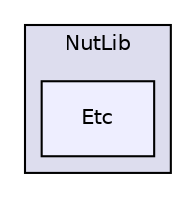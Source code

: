 digraph "NutLib/Etc" {
  compound=true
  node [ fontsize="10", fontname="Helvetica"];
  edge [ labelfontsize="10", labelfontname="Helvetica"];
  subgraph clusterdir_8b1cfa3accea10fc5ecd39c63013c190 {
    graph [ bgcolor="#ddddee", pencolor="black", label="NutLib" fontname="Helvetica", fontsize="10", URL="dir_8b1cfa3accea10fc5ecd39c63013c190.html"]
  dir_e8fb95b603c706a6281aaf6aeed4173d [shape=box, label="Etc", style="filled", fillcolor="#eeeeff", pencolor="black", URL="dir_e8fb95b603c706a6281aaf6aeed4173d.html"];
  }
}

